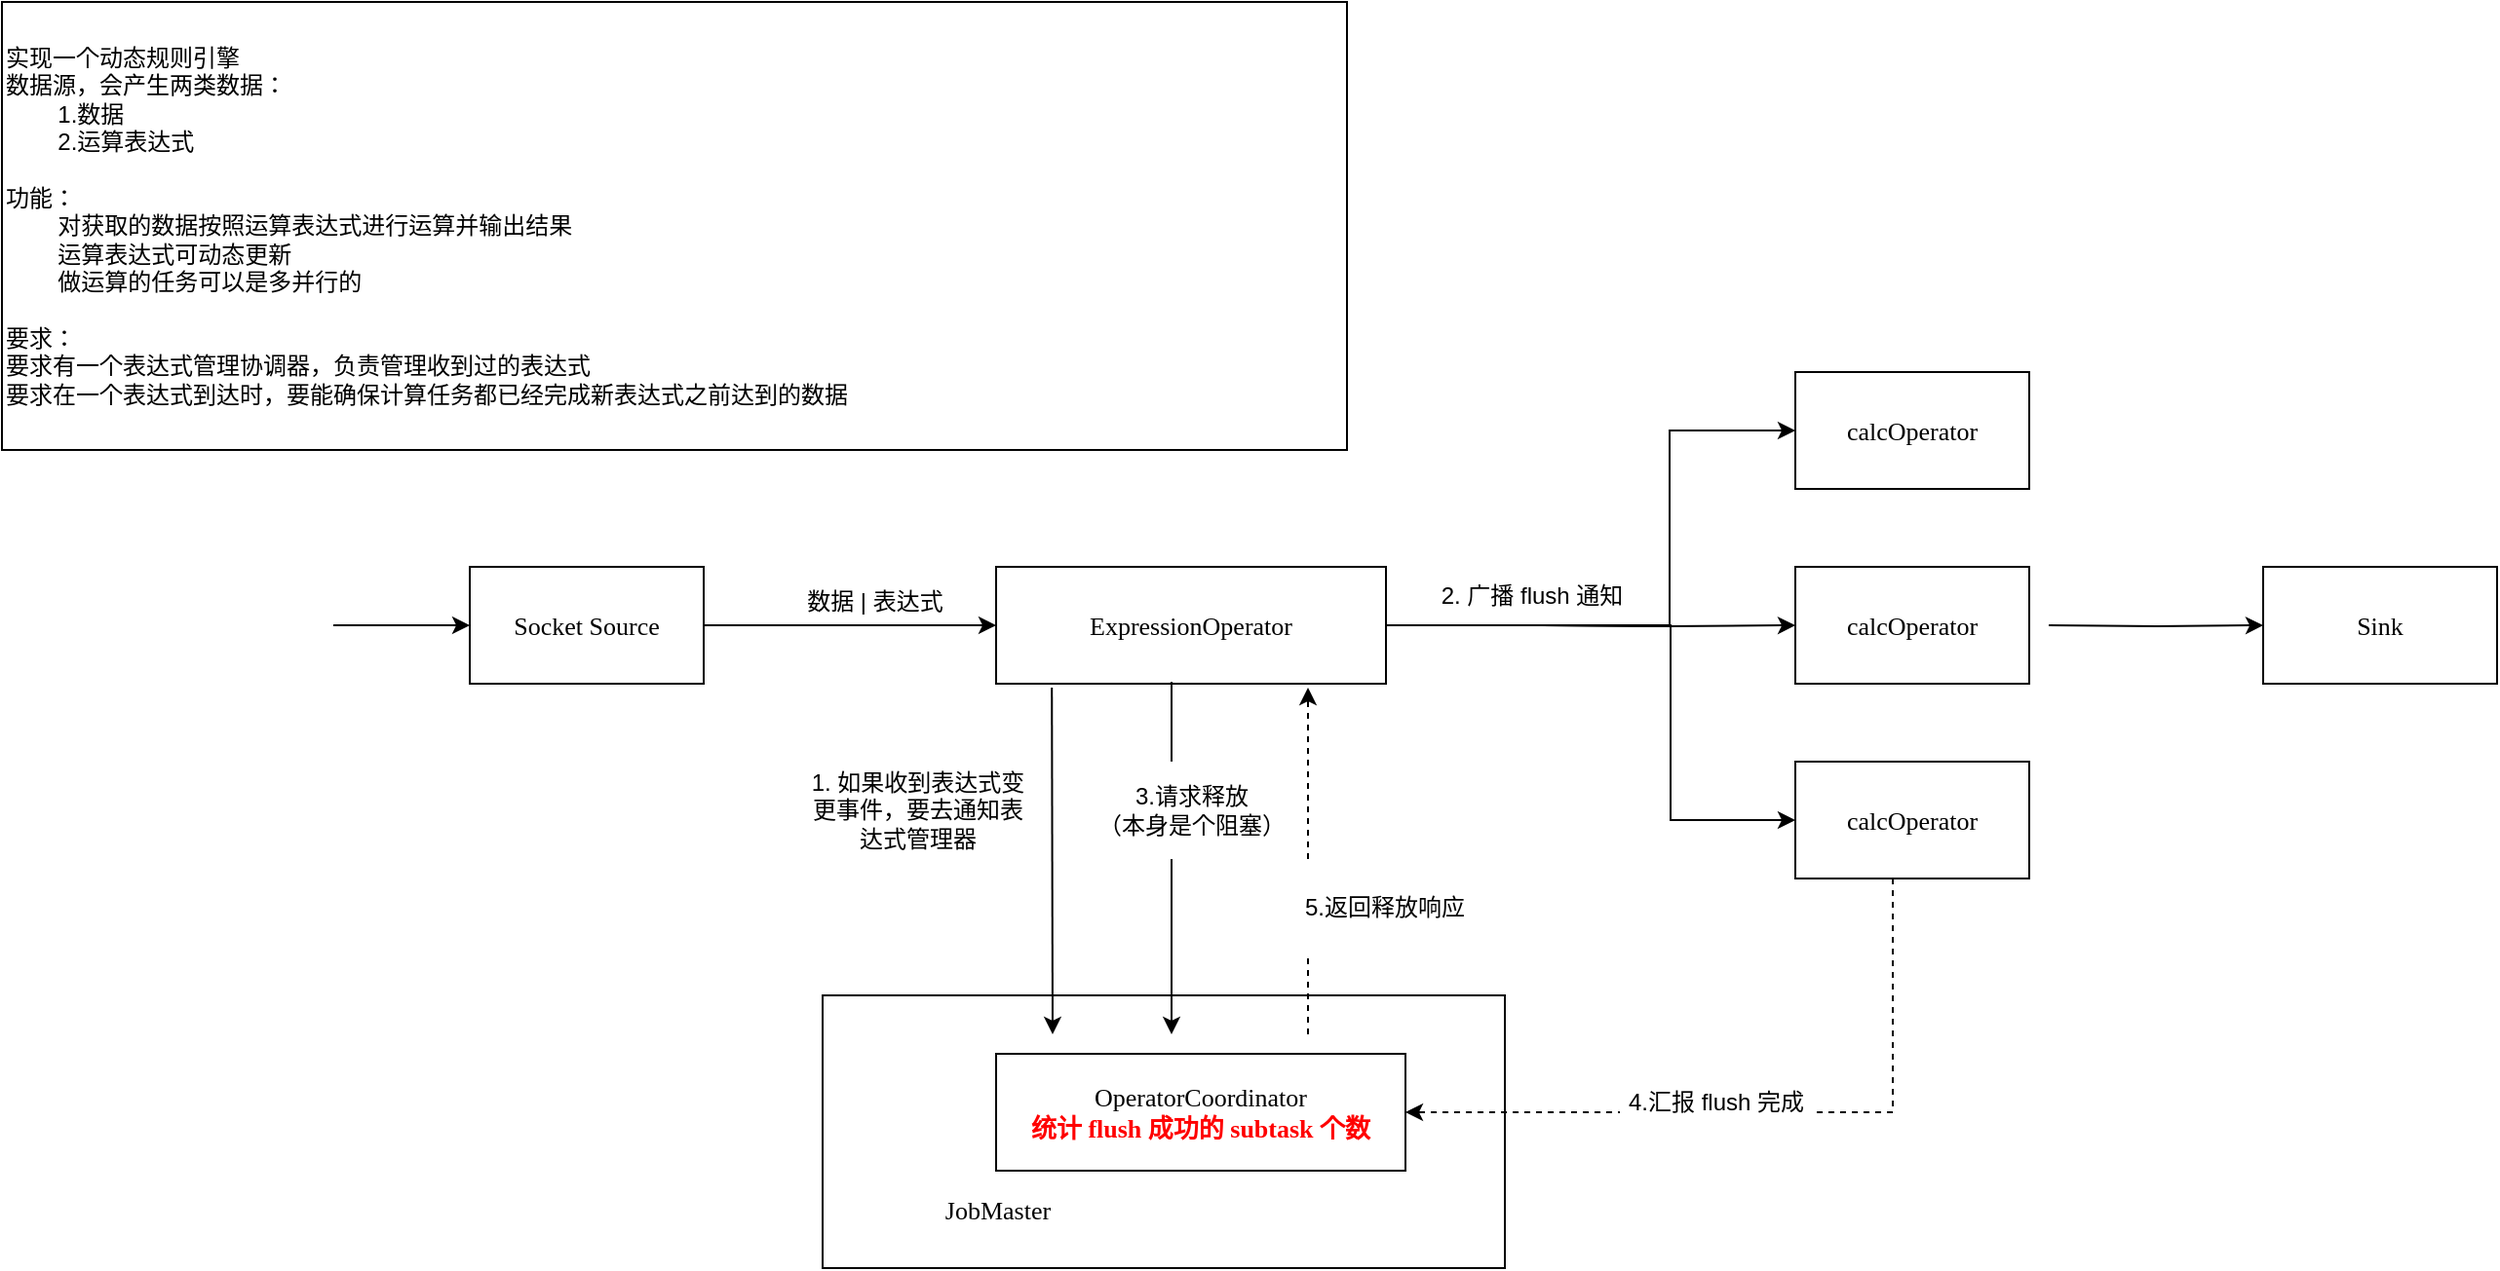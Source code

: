 <mxfile version="22.0.3" type="device">
  <diagram name="第 1 页" id="Ss8TT26-PerxJZT9cb_9">
    <mxGraphModel dx="1834" dy="805" grid="1" gridSize="10" guides="1" tooltips="1" connect="1" arrows="1" fold="1" page="0" pageScale="1" pageWidth="827" pageHeight="1169" math="0" shadow="0">
      <root>
        <mxCell id="0" />
        <mxCell id="1" parent="0" />
        <mxCell id="4s2ozs57y_mnEicYnXWT-1" value="" style="rounded=0;whiteSpace=wrap;html=1;fontFamily=Comic Sans MS;fontSize=13;" vertex="1" parent="1">
          <mxGeometry x="31" y="590" width="350" height="140" as="geometry" />
        </mxCell>
        <mxCell id="4s2ozs57y_mnEicYnXWT-2" style="edgeStyle=orthogonalEdgeStyle;rounded=0;orthogonalLoop=1;jettySize=auto;html=1;entryX=0;entryY=0.5;entryDx=0;entryDy=0;fontFamily=Comic Sans MS;fontSize=13;" edge="1" parent="1" source="4s2ozs57y_mnEicYnXWT-3" target="4s2ozs57y_mnEicYnXWT-7">
          <mxGeometry relative="1" as="geometry" />
        </mxCell>
        <mxCell id="4s2ozs57y_mnEicYnXWT-3" value="Socket Source" style="rounded=0;whiteSpace=wrap;html=1;fontFamily=Comic Sans MS;fontSize=13;" vertex="1" parent="1">
          <mxGeometry x="-150" y="370" width="120" height="60" as="geometry" />
        </mxCell>
        <mxCell id="4s2ozs57y_mnEicYnXWT-4" style="edgeStyle=orthogonalEdgeStyle;rounded=0;orthogonalLoop=1;jettySize=auto;html=1;entryX=0;entryY=0.5;entryDx=0;entryDy=0;fontFamily=Comic Sans MS;fontSize=13;" edge="1" parent="1" target="4s2ozs57y_mnEicYnXWT-10">
          <mxGeometry relative="1" as="geometry">
            <mxPoint x="400" y="400" as="sourcePoint" />
          </mxGeometry>
        </mxCell>
        <mxCell id="4s2ozs57y_mnEicYnXWT-5" style="edgeStyle=orthogonalEdgeStyle;rounded=0;orthogonalLoop=1;jettySize=auto;html=1;entryX=0;entryY=0.5;entryDx=0;entryDy=0;fontFamily=Comic Sans MS;fontSize=13;" edge="1" parent="1" target="4s2ozs57y_mnEicYnXWT-8">
          <mxGeometry relative="1" as="geometry">
            <mxPoint x="400" y="400" as="sourcePoint" />
          </mxGeometry>
        </mxCell>
        <mxCell id="4s2ozs57y_mnEicYnXWT-6" style="edgeStyle=orthogonalEdgeStyle;rounded=0;orthogonalLoop=1;jettySize=auto;html=1;entryX=0;entryY=0.5;entryDx=0;entryDy=0;fontFamily=Comic Sans MS;fontSize=13;exitX=1;exitY=0.5;exitDx=0;exitDy=0;" edge="1" parent="1" target="4s2ozs57y_mnEicYnXWT-12">
          <mxGeometry relative="1" as="geometry">
            <mxPoint x="286" y="400" as="sourcePoint" />
            <mxPoint x="536" y="500" as="targetPoint" />
            <Array as="points">
              <mxPoint x="466" y="400" />
              <mxPoint x="466" y="500" />
            </Array>
          </mxGeometry>
        </mxCell>
        <mxCell id="4s2ozs57y_mnEicYnXWT-7" value="ExpressionOperator" style="rounded=0;whiteSpace=wrap;html=1;fontFamily=Comic Sans MS;fontSize=13;" vertex="1" parent="1">
          <mxGeometry x="120" y="370" width="200" height="60" as="geometry" />
        </mxCell>
        <mxCell id="4s2ozs57y_mnEicYnXWT-8" value="calcOperator" style="rounded=0;whiteSpace=wrap;html=1;fontFamily=Comic Sans MS;fontSize=13;" vertex="1" parent="1">
          <mxGeometry x="530" y="270" width="120" height="60" as="geometry" />
        </mxCell>
        <mxCell id="4s2ozs57y_mnEicYnXWT-9" style="edgeStyle=orthogonalEdgeStyle;rounded=0;orthogonalLoop=1;jettySize=auto;html=1;entryX=0;entryY=0.5;entryDx=0;entryDy=0;fontFamily=Comic Sans MS;fontSize=13;" edge="1" parent="1" target="4s2ozs57y_mnEicYnXWT-13">
          <mxGeometry relative="1" as="geometry">
            <mxPoint x="660" y="400" as="sourcePoint" />
          </mxGeometry>
        </mxCell>
        <mxCell id="4s2ozs57y_mnEicYnXWT-10" value="calcOperator" style="rounded=0;whiteSpace=wrap;html=1;fontFamily=Comic Sans MS;fontSize=13;" vertex="1" parent="1">
          <mxGeometry x="530" y="370" width="120" height="60" as="geometry" />
        </mxCell>
        <mxCell id="4s2ozs57y_mnEicYnXWT-11" style="edgeStyle=orthogonalEdgeStyle;rounded=0;orthogonalLoop=1;jettySize=auto;html=1;entryX=1;entryY=0.5;entryDx=0;entryDy=0;dashed=1;" edge="1" parent="1" source="4s2ozs57y_mnEicYnXWT-12" target="4s2ozs57y_mnEicYnXWT-14">
          <mxGeometry relative="1" as="geometry">
            <Array as="points">
              <mxPoint x="580" y="650" />
            </Array>
          </mxGeometry>
        </mxCell>
        <mxCell id="4s2ozs57y_mnEicYnXWT-12" value="calcOperator" style="rounded=0;whiteSpace=wrap;html=1;fontFamily=Comic Sans MS;fontSize=13;" vertex="1" parent="1">
          <mxGeometry x="530" y="470" width="120" height="60" as="geometry" />
        </mxCell>
        <mxCell id="4s2ozs57y_mnEicYnXWT-13" value="Sink" style="rounded=0;whiteSpace=wrap;html=1;fontFamily=Comic Sans MS;fontSize=13;" vertex="1" parent="1">
          <mxGeometry x="770" y="370" width="120" height="60" as="geometry" />
        </mxCell>
        <mxCell id="4s2ozs57y_mnEicYnXWT-14" value="OperatorCoordinator&lt;br&gt;&lt;b&gt;&lt;font color=&quot;#ff0000&quot;&gt;统计 flush 成功的 subtask 个数&lt;/font&gt;&lt;/b&gt;" style="rounded=0;whiteSpace=wrap;html=1;fontFamily=Comic Sans MS;fontSize=13;" vertex="1" parent="1">
          <mxGeometry x="120" y="620" width="210" height="60" as="geometry" />
        </mxCell>
        <mxCell id="4s2ozs57y_mnEicYnXWT-15" value="JobMaster" style="text;html=1;strokeColor=none;fillColor=none;align=center;verticalAlign=middle;whiteSpace=wrap;rounded=0;fontFamily=Comic Sans MS;fontSize=13;" vertex="1" parent="1">
          <mxGeometry x="71" y="680" width="100" height="40" as="geometry" />
        </mxCell>
        <mxCell id="4s2ozs57y_mnEicYnXWT-16" value="" style="endArrow=classic;html=1;rounded=0;entryX=0;entryY=0.5;entryDx=0;entryDy=0;" edge="1" parent="1" target="4s2ozs57y_mnEicYnXWT-3">
          <mxGeometry width="50" height="50" relative="1" as="geometry">
            <mxPoint x="-220" y="400" as="sourcePoint" />
            <mxPoint x="-230" y="350" as="targetPoint" />
          </mxGeometry>
        </mxCell>
        <mxCell id="4s2ozs57y_mnEicYnXWT-17" value="实现一个动态规则引擎&lt;br&gt;数据源，会产生两类数据：&lt;br&gt;&lt;span style=&quot;white-space: pre;&quot;&gt;&#x9;&lt;/span&gt;1.数据&lt;br&gt;&lt;span style=&quot;white-space: pre;&quot;&gt;&#x9;&lt;/span&gt;2.运算表达式&lt;br&gt;&lt;br&gt;功能：&lt;br&gt;&lt;span style=&quot;white-space: pre;&quot;&gt;&#x9;&lt;/span&gt;对获取的数据按照运算表达式进行运算并输出结果&lt;br&gt;&lt;span style=&quot;white-space: pre;&quot;&gt;&#x9;&lt;/span&gt;运算表达式可动态更新&lt;br&gt;&lt;span style=&quot;white-space: pre;&quot;&gt;&#x9;&lt;/span&gt;做运算的任务可以是多并行的&lt;br&gt;&lt;br&gt;要求：&amp;nbsp;&lt;br&gt;要求有一个表达式管理协调器，负责管理收到过的表达式&lt;br&gt;要求在一个表达式到达时，要能确保计算任务都已经完成新表达式之前达到的数据" style="rounded=0;whiteSpace=wrap;html=1;align=left;" vertex="1" parent="1">
          <mxGeometry x="-390" y="80" width="690" height="230" as="geometry" />
        </mxCell>
        <mxCell id="4s2ozs57y_mnEicYnXWT-18" value="数据 | 表达式" style="text;html=1;strokeColor=none;fillColor=none;align=center;verticalAlign=middle;whiteSpace=wrap;rounded=0;" vertex="1" parent="1">
          <mxGeometry x="18" y="373" width="80" height="30" as="geometry" />
        </mxCell>
        <mxCell id="4s2ozs57y_mnEicYnXWT-19" value="1. 如果收到表达式变更事件，要去通知表达式管理器" style="text;html=1;strokeColor=none;fillColor=none;align=center;verticalAlign=middle;whiteSpace=wrap;rounded=0;" vertex="1" parent="1">
          <mxGeometry x="20" y="470" width="120" height="50" as="geometry" />
        </mxCell>
        <mxCell id="4s2ozs57y_mnEicYnXWT-20" value="" style="endArrow=classic;html=1;rounded=0;exitX=0.5;exitY=1;exitDx=0;exitDy=0;" edge="1" parent="1">
          <mxGeometry width="50" height="50" relative="1" as="geometry">
            <mxPoint x="210" y="429" as="sourcePoint" />
            <mxPoint x="210" y="610" as="targetPoint" />
          </mxGeometry>
        </mxCell>
        <mxCell id="4s2ozs57y_mnEicYnXWT-21" value="2. 广播 flush 通知" style="text;html=1;strokeColor=none;fillColor=none;align=center;verticalAlign=middle;whiteSpace=wrap;rounded=0;" vertex="1" parent="1">
          <mxGeometry x="340" y="370" width="110" height="30" as="geometry" />
        </mxCell>
        <mxCell id="4s2ozs57y_mnEicYnXWT-22" value="" style="endArrow=classic;html=1;rounded=0;exitX=0.143;exitY=1.033;exitDx=0;exitDy=0;exitPerimeter=0;" edge="1" parent="1" source="4s2ozs57y_mnEicYnXWT-7">
          <mxGeometry width="50" height="50" relative="1" as="geometry">
            <mxPoint x="220" y="440" as="sourcePoint" />
            <mxPoint x="149" y="610" as="targetPoint" />
          </mxGeometry>
        </mxCell>
        <mxCell id="4s2ozs57y_mnEicYnXWT-23" value="3.请求释放&lt;br&gt;（本身是个阻塞）" style="text;html=1;strokeColor=none;fillColor=default;align=center;verticalAlign=middle;whiteSpace=wrap;rounded=0;" vertex="1" parent="1">
          <mxGeometry x="171" y="470" width="99" height="50" as="geometry" />
        </mxCell>
        <mxCell id="4s2ozs57y_mnEicYnXWT-24" value="" style="endArrow=classic;html=1;rounded=0;dashed=1;" edge="1" parent="1">
          <mxGeometry width="50" height="50" relative="1" as="geometry">
            <mxPoint x="280" y="610" as="sourcePoint" />
            <mxPoint x="280" y="432" as="targetPoint" />
          </mxGeometry>
        </mxCell>
        <mxCell id="4s2ozs57y_mnEicYnXWT-25" value="5.返回释放响应" style="text;html=1;strokeColor=none;fillColor=default;align=center;verticalAlign=middle;whiteSpace=wrap;rounded=0;" vertex="1" parent="1">
          <mxGeometry x="270" y="520" width="99" height="50" as="geometry" />
        </mxCell>
        <mxCell id="4s2ozs57y_mnEicYnXWT-26" value="4.汇报 flush 完成" style="text;html=1;strokeColor=none;fillColor=default;align=center;verticalAlign=middle;whiteSpace=wrap;rounded=0;" vertex="1" parent="1">
          <mxGeometry x="440" y="620" width="99" height="50" as="geometry" />
        </mxCell>
      </root>
    </mxGraphModel>
  </diagram>
</mxfile>
